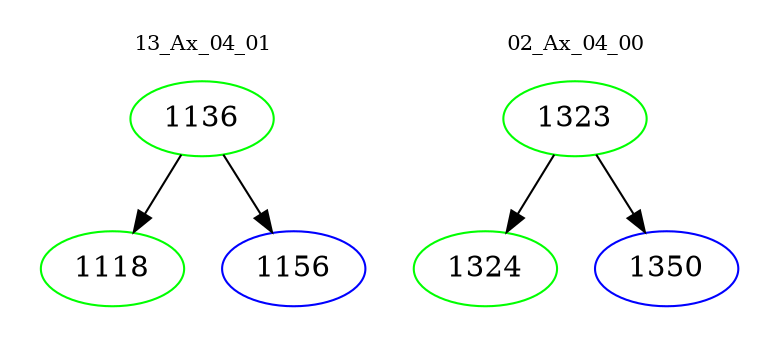 digraph{
subgraph cluster_0 {
color = white
label = "13_Ax_04_01";
fontsize=10;
T0_1136 [label="1136", color="green"]
T0_1136 -> T0_1118 [color="black"]
T0_1118 [label="1118", color="green"]
T0_1136 -> T0_1156 [color="black"]
T0_1156 [label="1156", color="blue"]
}
subgraph cluster_1 {
color = white
label = "02_Ax_04_00";
fontsize=10;
T1_1323 [label="1323", color="green"]
T1_1323 -> T1_1324 [color="black"]
T1_1324 [label="1324", color="green"]
T1_1323 -> T1_1350 [color="black"]
T1_1350 [label="1350", color="blue"]
}
}
